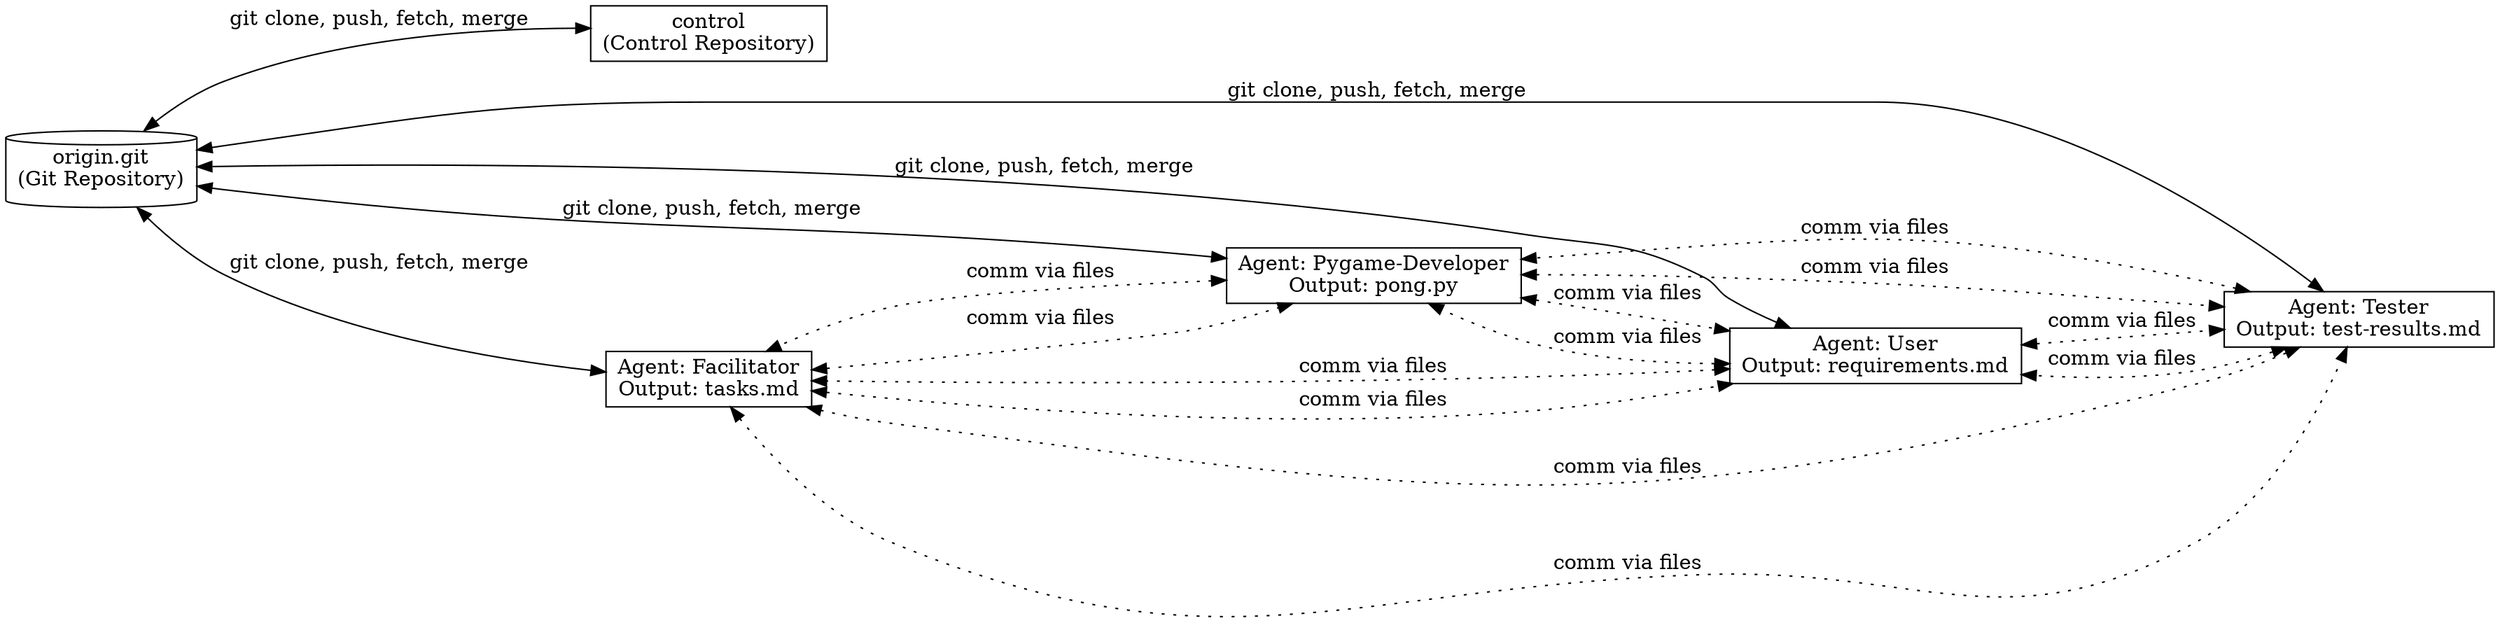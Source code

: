 digraph G {
    rankdir=LR;
    node [shape=cylinder];
    "origin.git" [label="origin.git\n(Git Repository)"];
    node [shape=box];
    "control" [label="control\n(Control Repository)"];
    "Agent: Facilitator" [label="Agent: Facilitator\nOutput: tasks.md"];
    "Agent: Pygame-Developer" [label="Agent: Pygame-Developer\nOutput: pong.py"];
    "Agent: Tester" [label="Agent: Tester\nOutput: test-results.md"];
    "Agent: User" [label="Agent: User\nOutput: requirements.md"];

    "origin.git" -> "control" [label=" git clone, push, fetch, merge", dir="both"];
    "origin.git" -> "Agent: Facilitator" [label=" git clone, push, fetch, merge", dir="both"];
    "origin.git" -> "Agent: Pygame-Developer" [label=" git clone, push, fetch, merge", dir="both"];
    "origin.git" -> "Agent: Tester" [label=" git clone, push, fetch, merge", dir="both"];
    "origin.git" -> "Agent: User" [label=" git clone, push, fetch, merge", dir="both"];

    "Agent: User" -> "Agent: Facilitator" [label="comm via files", dir="both", style=dotted];
    "Agent: User" -> "Agent: Pygame-Developer" [label="comm via files", dir="both", style=dotted];
    "Agent: User" -> "Agent: Tester" [label="comm via files", dir="both", style=dotted];
    "Agent: Facilitator" -> "Agent: Pygame-Developer" [label="comm via files", dir="both", style=dotted];
    "Agent: Facilitator" -> "Agent: Tester" [label="comm via files", dir="both", style=dotted];
    "Agent: Facilitator" -> "Agent: User" [label="comm via files", dir="both", style=dotted];
    "Agent: Pygame-Developer" -> "Agent: Tester" [label="comm via files", dir="both", style=dotted];
    "Agent: Pygame-Developer" -> "Agent: User" [label="comm via files", dir="both", style=dotted];
    "Agent: Pygame-Developer" -> "Agent: Facilitator" [label="comm via files", dir="both", style=dotted];
    "Agent: Tester" -> "Agent: User" [label="comm via files", dir="both", style=dotted];
    "Agent: Tester" -> "Agent: Facilitator" [label="comm via files", dir="both", style=dotted];
    "Agent: Tester" -> "Agent: Pygame-Developer" [label="comm via files", dir="both", style=dotted];
}
